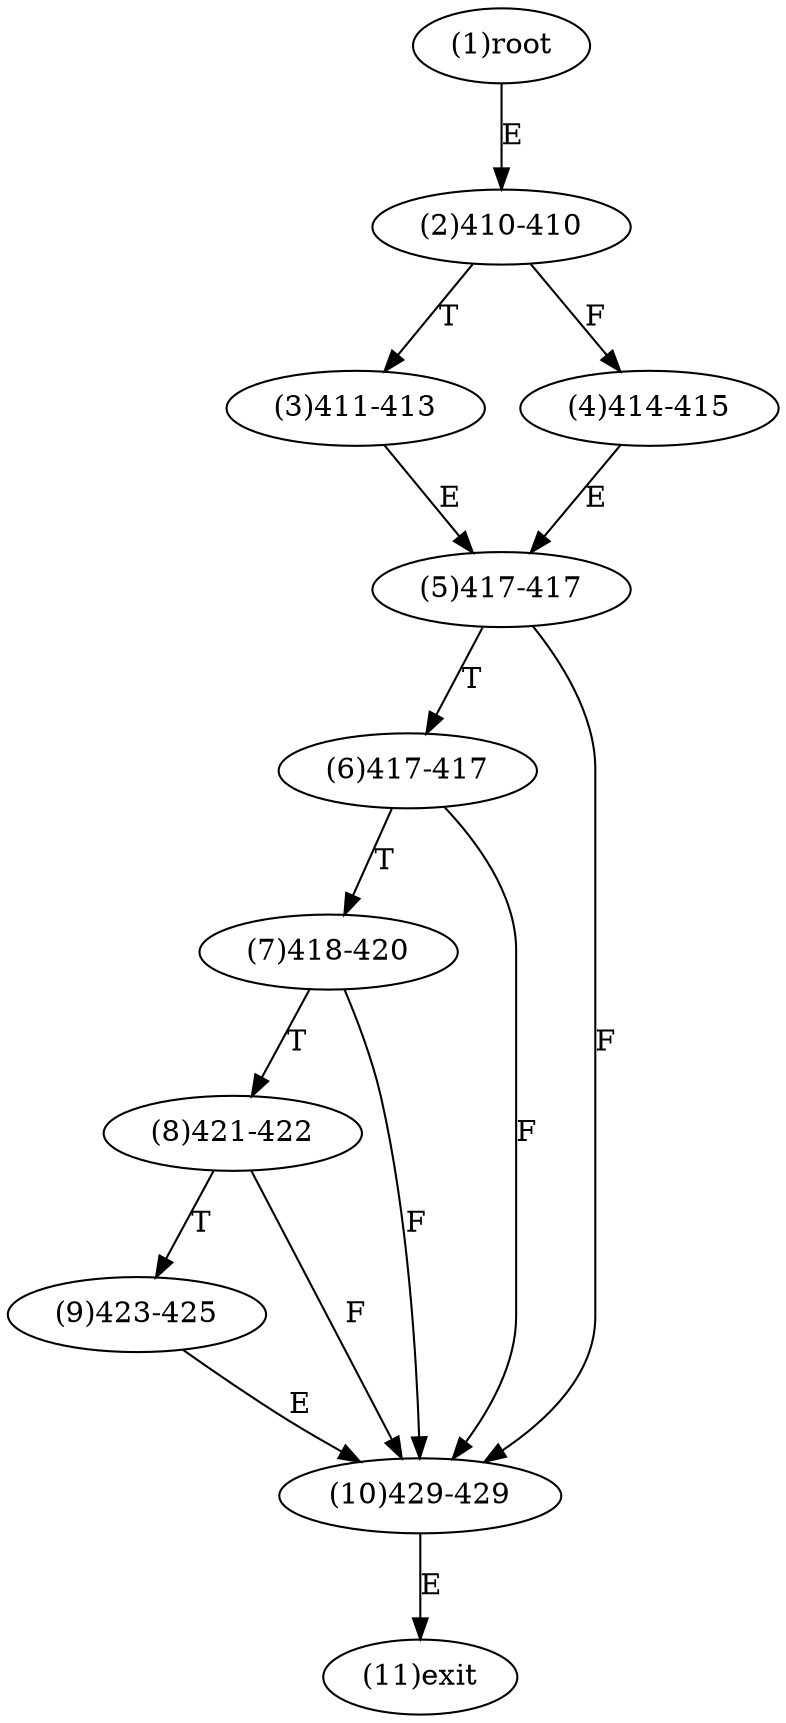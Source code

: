 digraph "" { 
1[ label="(1)root"];
2[ label="(2)410-410"];
3[ label="(3)411-413"];
4[ label="(4)414-415"];
5[ label="(5)417-417"];
6[ label="(6)417-417"];
7[ label="(7)418-420"];
8[ label="(8)421-422"];
9[ label="(9)423-425"];
10[ label="(10)429-429"];
11[ label="(11)exit"];
1->2[ label="E"];
2->4[ label="F"];
2->3[ label="T"];
3->5[ label="E"];
4->5[ label="E"];
5->10[ label="F"];
5->6[ label="T"];
6->10[ label="F"];
6->7[ label="T"];
7->10[ label="F"];
7->8[ label="T"];
8->10[ label="F"];
8->9[ label="T"];
9->10[ label="E"];
10->11[ label="E"];
}